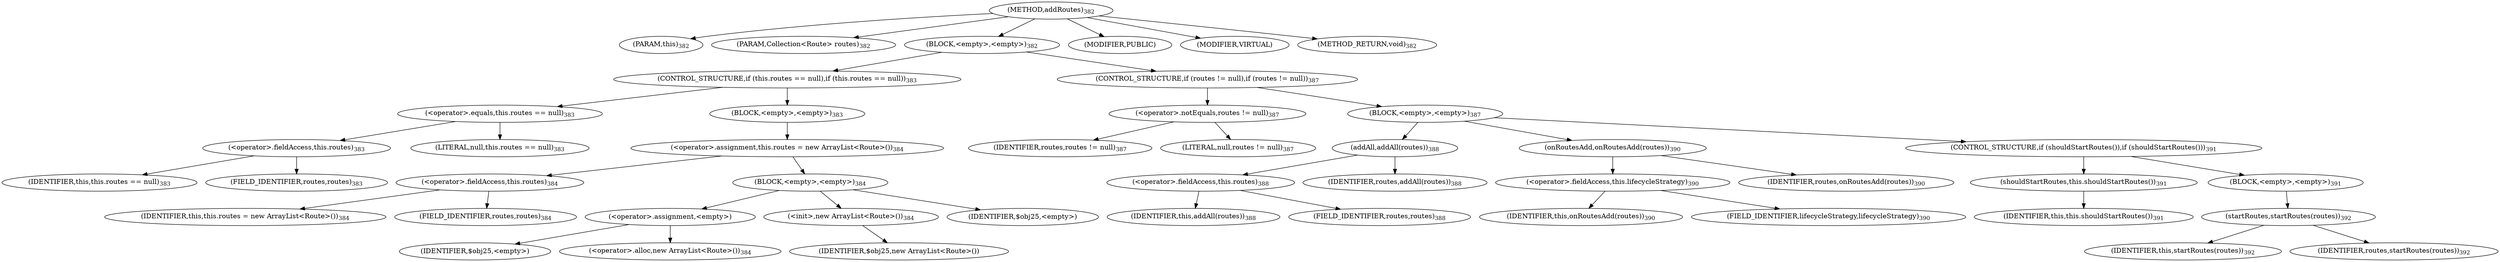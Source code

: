 digraph "addRoutes" {  
"1275" [label = <(METHOD,addRoutes)<SUB>382</SUB>> ]
"52" [label = <(PARAM,this)<SUB>382</SUB>> ]
"1276" [label = <(PARAM,Collection&lt;Route&gt; routes)<SUB>382</SUB>> ]
"1277" [label = <(BLOCK,&lt;empty&gt;,&lt;empty&gt;)<SUB>382</SUB>> ]
"1278" [label = <(CONTROL_STRUCTURE,if (this.routes == null),if (this.routes == null))<SUB>383</SUB>> ]
"1279" [label = <(&lt;operator&gt;.equals,this.routes == null)<SUB>383</SUB>> ]
"1280" [label = <(&lt;operator&gt;.fieldAccess,this.routes)<SUB>383</SUB>> ]
"51" [label = <(IDENTIFIER,this,this.routes == null)<SUB>383</SUB>> ]
"1281" [label = <(FIELD_IDENTIFIER,routes,routes)<SUB>383</SUB>> ]
"1282" [label = <(LITERAL,null,this.routes == null)<SUB>383</SUB>> ]
"1283" [label = <(BLOCK,&lt;empty&gt;,&lt;empty&gt;)<SUB>383</SUB>> ]
"1284" [label = <(&lt;operator&gt;.assignment,this.routes = new ArrayList&lt;Route&gt;())<SUB>384</SUB>> ]
"1285" [label = <(&lt;operator&gt;.fieldAccess,this.routes)<SUB>384</SUB>> ]
"53" [label = <(IDENTIFIER,this,this.routes = new ArrayList&lt;Route&gt;())<SUB>384</SUB>> ]
"1286" [label = <(FIELD_IDENTIFIER,routes,routes)<SUB>384</SUB>> ]
"1287" [label = <(BLOCK,&lt;empty&gt;,&lt;empty&gt;)<SUB>384</SUB>> ]
"1288" [label = <(&lt;operator&gt;.assignment,&lt;empty&gt;)> ]
"1289" [label = <(IDENTIFIER,$obj25,&lt;empty&gt;)> ]
"1290" [label = <(&lt;operator&gt;.alloc,new ArrayList&lt;Route&gt;())<SUB>384</SUB>> ]
"1291" [label = <(&lt;init&gt;,new ArrayList&lt;Route&gt;())<SUB>384</SUB>> ]
"1292" [label = <(IDENTIFIER,$obj25,new ArrayList&lt;Route&gt;())> ]
"1293" [label = <(IDENTIFIER,$obj25,&lt;empty&gt;)> ]
"1294" [label = <(CONTROL_STRUCTURE,if (routes != null),if (routes != null))<SUB>387</SUB>> ]
"1295" [label = <(&lt;operator&gt;.notEquals,routes != null)<SUB>387</SUB>> ]
"1296" [label = <(IDENTIFIER,routes,routes != null)<SUB>387</SUB>> ]
"1297" [label = <(LITERAL,null,routes != null)<SUB>387</SUB>> ]
"1298" [label = <(BLOCK,&lt;empty&gt;,&lt;empty&gt;)<SUB>387</SUB>> ]
"1299" [label = <(addAll,addAll(routes))<SUB>388</SUB>> ]
"1300" [label = <(&lt;operator&gt;.fieldAccess,this.routes)<SUB>388</SUB>> ]
"54" [label = <(IDENTIFIER,this,addAll(routes))<SUB>388</SUB>> ]
"1301" [label = <(FIELD_IDENTIFIER,routes,routes)<SUB>388</SUB>> ]
"1302" [label = <(IDENTIFIER,routes,addAll(routes))<SUB>388</SUB>> ]
"1303" [label = <(onRoutesAdd,onRoutesAdd(routes))<SUB>390</SUB>> ]
"1304" [label = <(&lt;operator&gt;.fieldAccess,this.lifecycleStrategy)<SUB>390</SUB>> ]
"1305" [label = <(IDENTIFIER,this,onRoutesAdd(routes))<SUB>390</SUB>> ]
"1306" [label = <(FIELD_IDENTIFIER,lifecycleStrategy,lifecycleStrategy)<SUB>390</SUB>> ]
"1307" [label = <(IDENTIFIER,routes,onRoutesAdd(routes))<SUB>390</SUB>> ]
"1308" [label = <(CONTROL_STRUCTURE,if (shouldStartRoutes()),if (shouldStartRoutes()))<SUB>391</SUB>> ]
"1309" [label = <(shouldStartRoutes,this.shouldStartRoutes())<SUB>391</SUB>> ]
"55" [label = <(IDENTIFIER,this,this.shouldStartRoutes())<SUB>391</SUB>> ]
"1310" [label = <(BLOCK,&lt;empty&gt;,&lt;empty&gt;)<SUB>391</SUB>> ]
"1311" [label = <(startRoutes,startRoutes(routes))<SUB>392</SUB>> ]
"56" [label = <(IDENTIFIER,this,startRoutes(routes))<SUB>392</SUB>> ]
"1312" [label = <(IDENTIFIER,routes,startRoutes(routes))<SUB>392</SUB>> ]
"1313" [label = <(MODIFIER,PUBLIC)> ]
"1314" [label = <(MODIFIER,VIRTUAL)> ]
"1315" [label = <(METHOD_RETURN,void)<SUB>382</SUB>> ]
  "1275" -> "52" 
  "1275" -> "1276" 
  "1275" -> "1277" 
  "1275" -> "1313" 
  "1275" -> "1314" 
  "1275" -> "1315" 
  "1277" -> "1278" 
  "1277" -> "1294" 
  "1278" -> "1279" 
  "1278" -> "1283" 
  "1279" -> "1280" 
  "1279" -> "1282" 
  "1280" -> "51" 
  "1280" -> "1281" 
  "1283" -> "1284" 
  "1284" -> "1285" 
  "1284" -> "1287" 
  "1285" -> "53" 
  "1285" -> "1286" 
  "1287" -> "1288" 
  "1287" -> "1291" 
  "1287" -> "1293" 
  "1288" -> "1289" 
  "1288" -> "1290" 
  "1291" -> "1292" 
  "1294" -> "1295" 
  "1294" -> "1298" 
  "1295" -> "1296" 
  "1295" -> "1297" 
  "1298" -> "1299" 
  "1298" -> "1303" 
  "1298" -> "1308" 
  "1299" -> "1300" 
  "1299" -> "1302" 
  "1300" -> "54" 
  "1300" -> "1301" 
  "1303" -> "1304" 
  "1303" -> "1307" 
  "1304" -> "1305" 
  "1304" -> "1306" 
  "1308" -> "1309" 
  "1308" -> "1310" 
  "1309" -> "55" 
  "1310" -> "1311" 
  "1311" -> "56" 
  "1311" -> "1312" 
}

